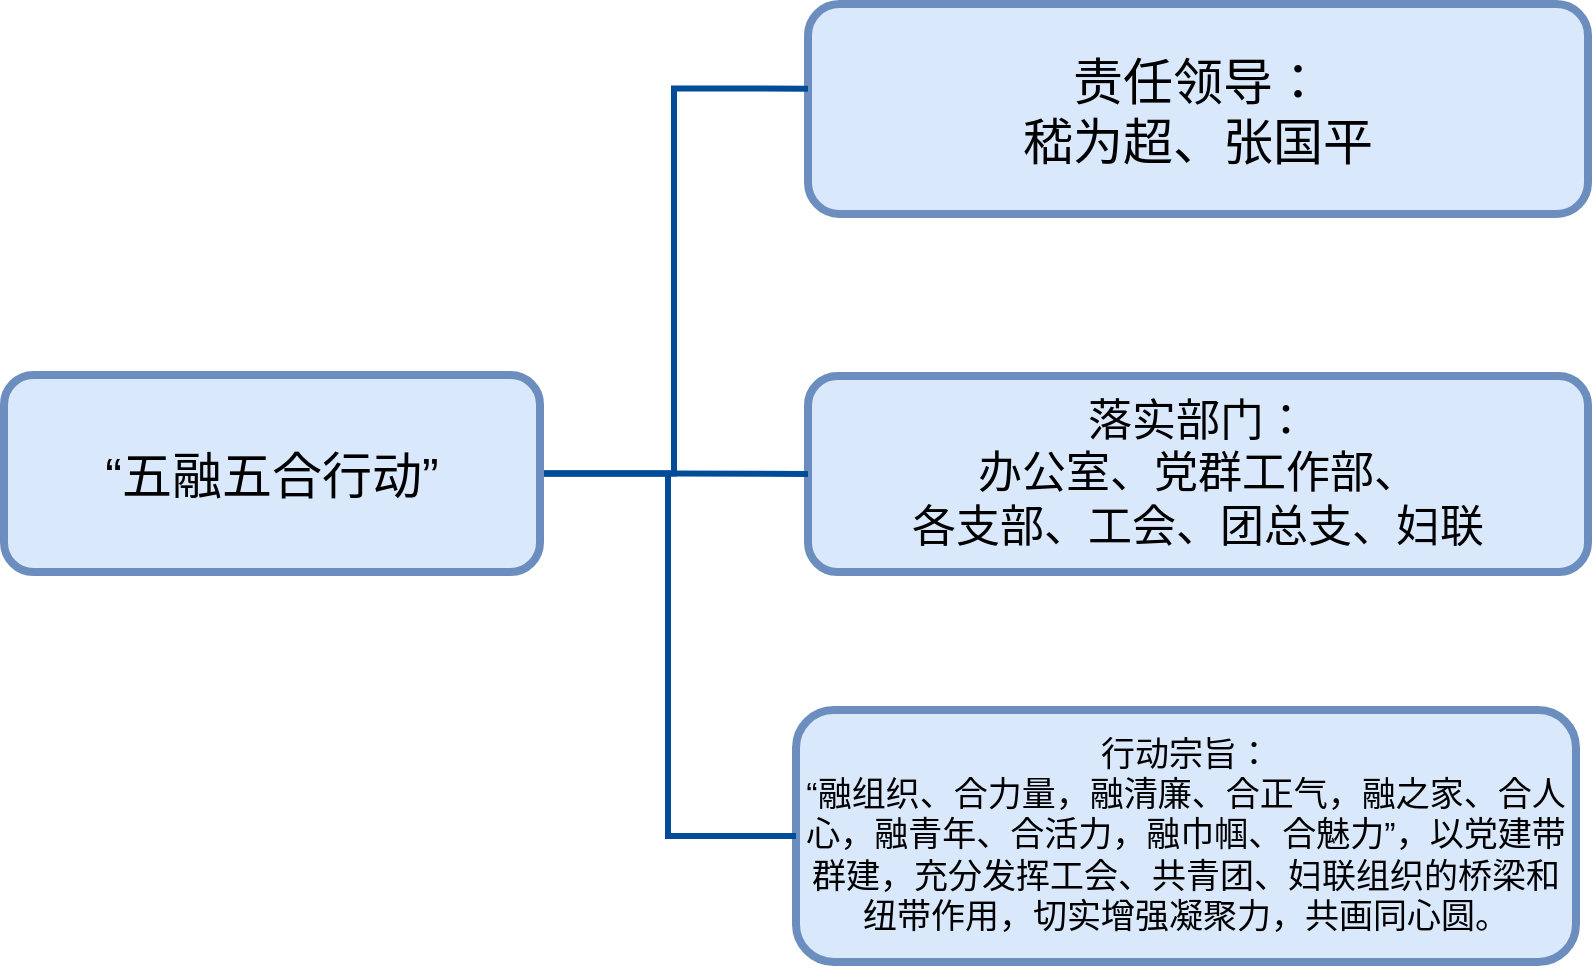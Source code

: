 <mxfile version="22.1.22" type="embed">
  <diagram id="PPw8GWViSRUzQ8mNB2-8" name="Page-1">
    <mxGraphModel dx="564" dy="610" grid="0" gridSize="10" guides="1" tooltips="1" connect="1" arrows="1" fold="1" page="1" pageScale="1" pageWidth="827" pageHeight="1169" background="none" math="0" shadow="0">
      <root>
        <mxCell id="0" />
        <mxCell id="1" parent="0" />
        <mxCell id="2_HXgs81OiIyf4aAsGRo-1" value="责任领导：&lt;br style=&quot;font-size: 25px;&quot;&gt;嵇为超、张国平" style="rounded=1;whiteSpace=wrap;html=1;fillColor=#dae8fc;strokeColor=#6c8ebf;fontSize=25;strokeWidth=4;" parent="1" vertex="1">
          <mxGeometry x="425" y="98" width="390" height="105" as="geometry" />
        </mxCell>
        <mxCell id="2_HXgs81OiIyf4aAsGRo-2" value="落实部门：&lt;br style=&quot;font-size: 22px;&quot;&gt;办公室、党群工作部、&lt;br style=&quot;font-size: 22px;&quot;&gt;各支部、工会、团总支、妇联" style="rounded=1;whiteSpace=wrap;html=1;fillColor=#dae8fc;strokeColor=#6c8ebf;fontSize=22;strokeWidth=4;" parent="1" vertex="1">
          <mxGeometry x="425" y="284" width="390" height="98" as="geometry" />
        </mxCell>
        <mxCell id="2_HXgs81OiIyf4aAsGRo-3" value="行动宗旨：&lt;br style=&quot;font-size: 17px;&quot;&gt;“融组织、合力量，融清廉、合正气，融之家、合人心，融青年、合活力，融巾帼、合魅力”，以党建带群建，充分发挥工会、共青团、妇联组织的桥梁和纽带作用，切实增强凝聚力，共画同心圆。" style="rounded=1;whiteSpace=wrap;html=1;fillColor=#dae8fc;strokeColor=#6c8ebf;fontSize=17;strokeWidth=4;" parent="1" vertex="1">
          <mxGeometry x="419" y="451" width="390" height="126" as="geometry" />
        </mxCell>
        <mxCell id="2_HXgs81OiIyf4aAsGRo-11" style="edgeStyle=orthogonalEdgeStyle;rounded=0;orthogonalLoop=1;jettySize=auto;html=1;exitX=1;exitY=0.5;exitDx=0;exitDy=0;entryX=0;entryY=0.403;entryDx=0;entryDy=0;entryPerimeter=0;fontSize=16;strokeColor=#004C99;strokeWidth=3;endArrow=none;endFill=0;" parent="1" source="2_HXgs81OiIyf4aAsGRo-7" target="2_HXgs81OiIyf4aAsGRo-1" edge="1">
          <mxGeometry relative="1" as="geometry" />
        </mxCell>
        <mxCell id="2_HXgs81OiIyf4aAsGRo-12" style="edgeStyle=orthogonalEdgeStyle;rounded=0;orthogonalLoop=1;jettySize=auto;html=1;exitX=1;exitY=0.5;exitDx=0;exitDy=0;entryX=0;entryY=0.5;entryDx=0;entryDy=0;fontSize=16;endArrow=none;endFill=0;strokeColor=#004C99;strokeWidth=3;" parent="1" source="2_HXgs81OiIyf4aAsGRo-7" target="2_HXgs81OiIyf4aAsGRo-2" edge="1">
          <mxGeometry relative="1" as="geometry" />
        </mxCell>
        <mxCell id="2_HXgs81OiIyf4aAsGRo-13" style="edgeStyle=orthogonalEdgeStyle;rounded=0;orthogonalLoop=1;jettySize=auto;html=1;exitX=1;exitY=0.5;exitDx=0;exitDy=0;entryX=0;entryY=0.5;entryDx=0;entryDy=0;fontSize=16;endArrow=none;endFill=0;strokeColor=#004C99;strokeWidth=3;" parent="1" source="2_HXgs81OiIyf4aAsGRo-7" target="2_HXgs81OiIyf4aAsGRo-3" edge="1">
          <mxGeometry relative="1" as="geometry" />
        </mxCell>
        <mxCell id="2_HXgs81OiIyf4aAsGRo-7" value="“五融五合行动”" style="rounded=1;whiteSpace=wrap;html=1;fillColor=#dae8fc;strokeColor=#6c8ebf;fontSize=25;strokeWidth=4;" parent="1" vertex="1">
          <mxGeometry x="23" y="283.5" width="268" height="98.5" as="geometry" />
        </mxCell>
      </root>
    </mxGraphModel>
  </diagram>
</mxfile>
